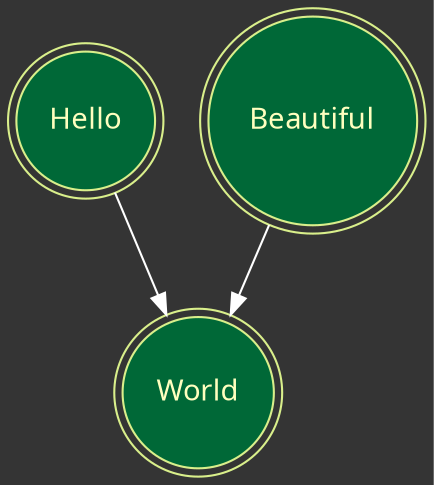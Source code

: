 digraph G {
	bgcolor="#343434";
	Hello->World[ color=white ];
	Beautiful->World[ color=white ];
	Beautiful [ color=7, colorscheme=rdylgn11, fillcolor=11, fontcolor=6, fontname="Migu 1M", shape=doublecircle, style="solid,filled" ];
	Hello [ color=7, colorscheme=rdylgn11, fillcolor=11, fontcolor=6, fontname="Migu 1M", shape=doublecircle, style="solid,filled" ];
	World [ color=7, colorscheme=rdylgn11, fillcolor=11, fontcolor=6, fontname="Migu 1M", shape=doublecircle, style="solid,filled" ];

}
